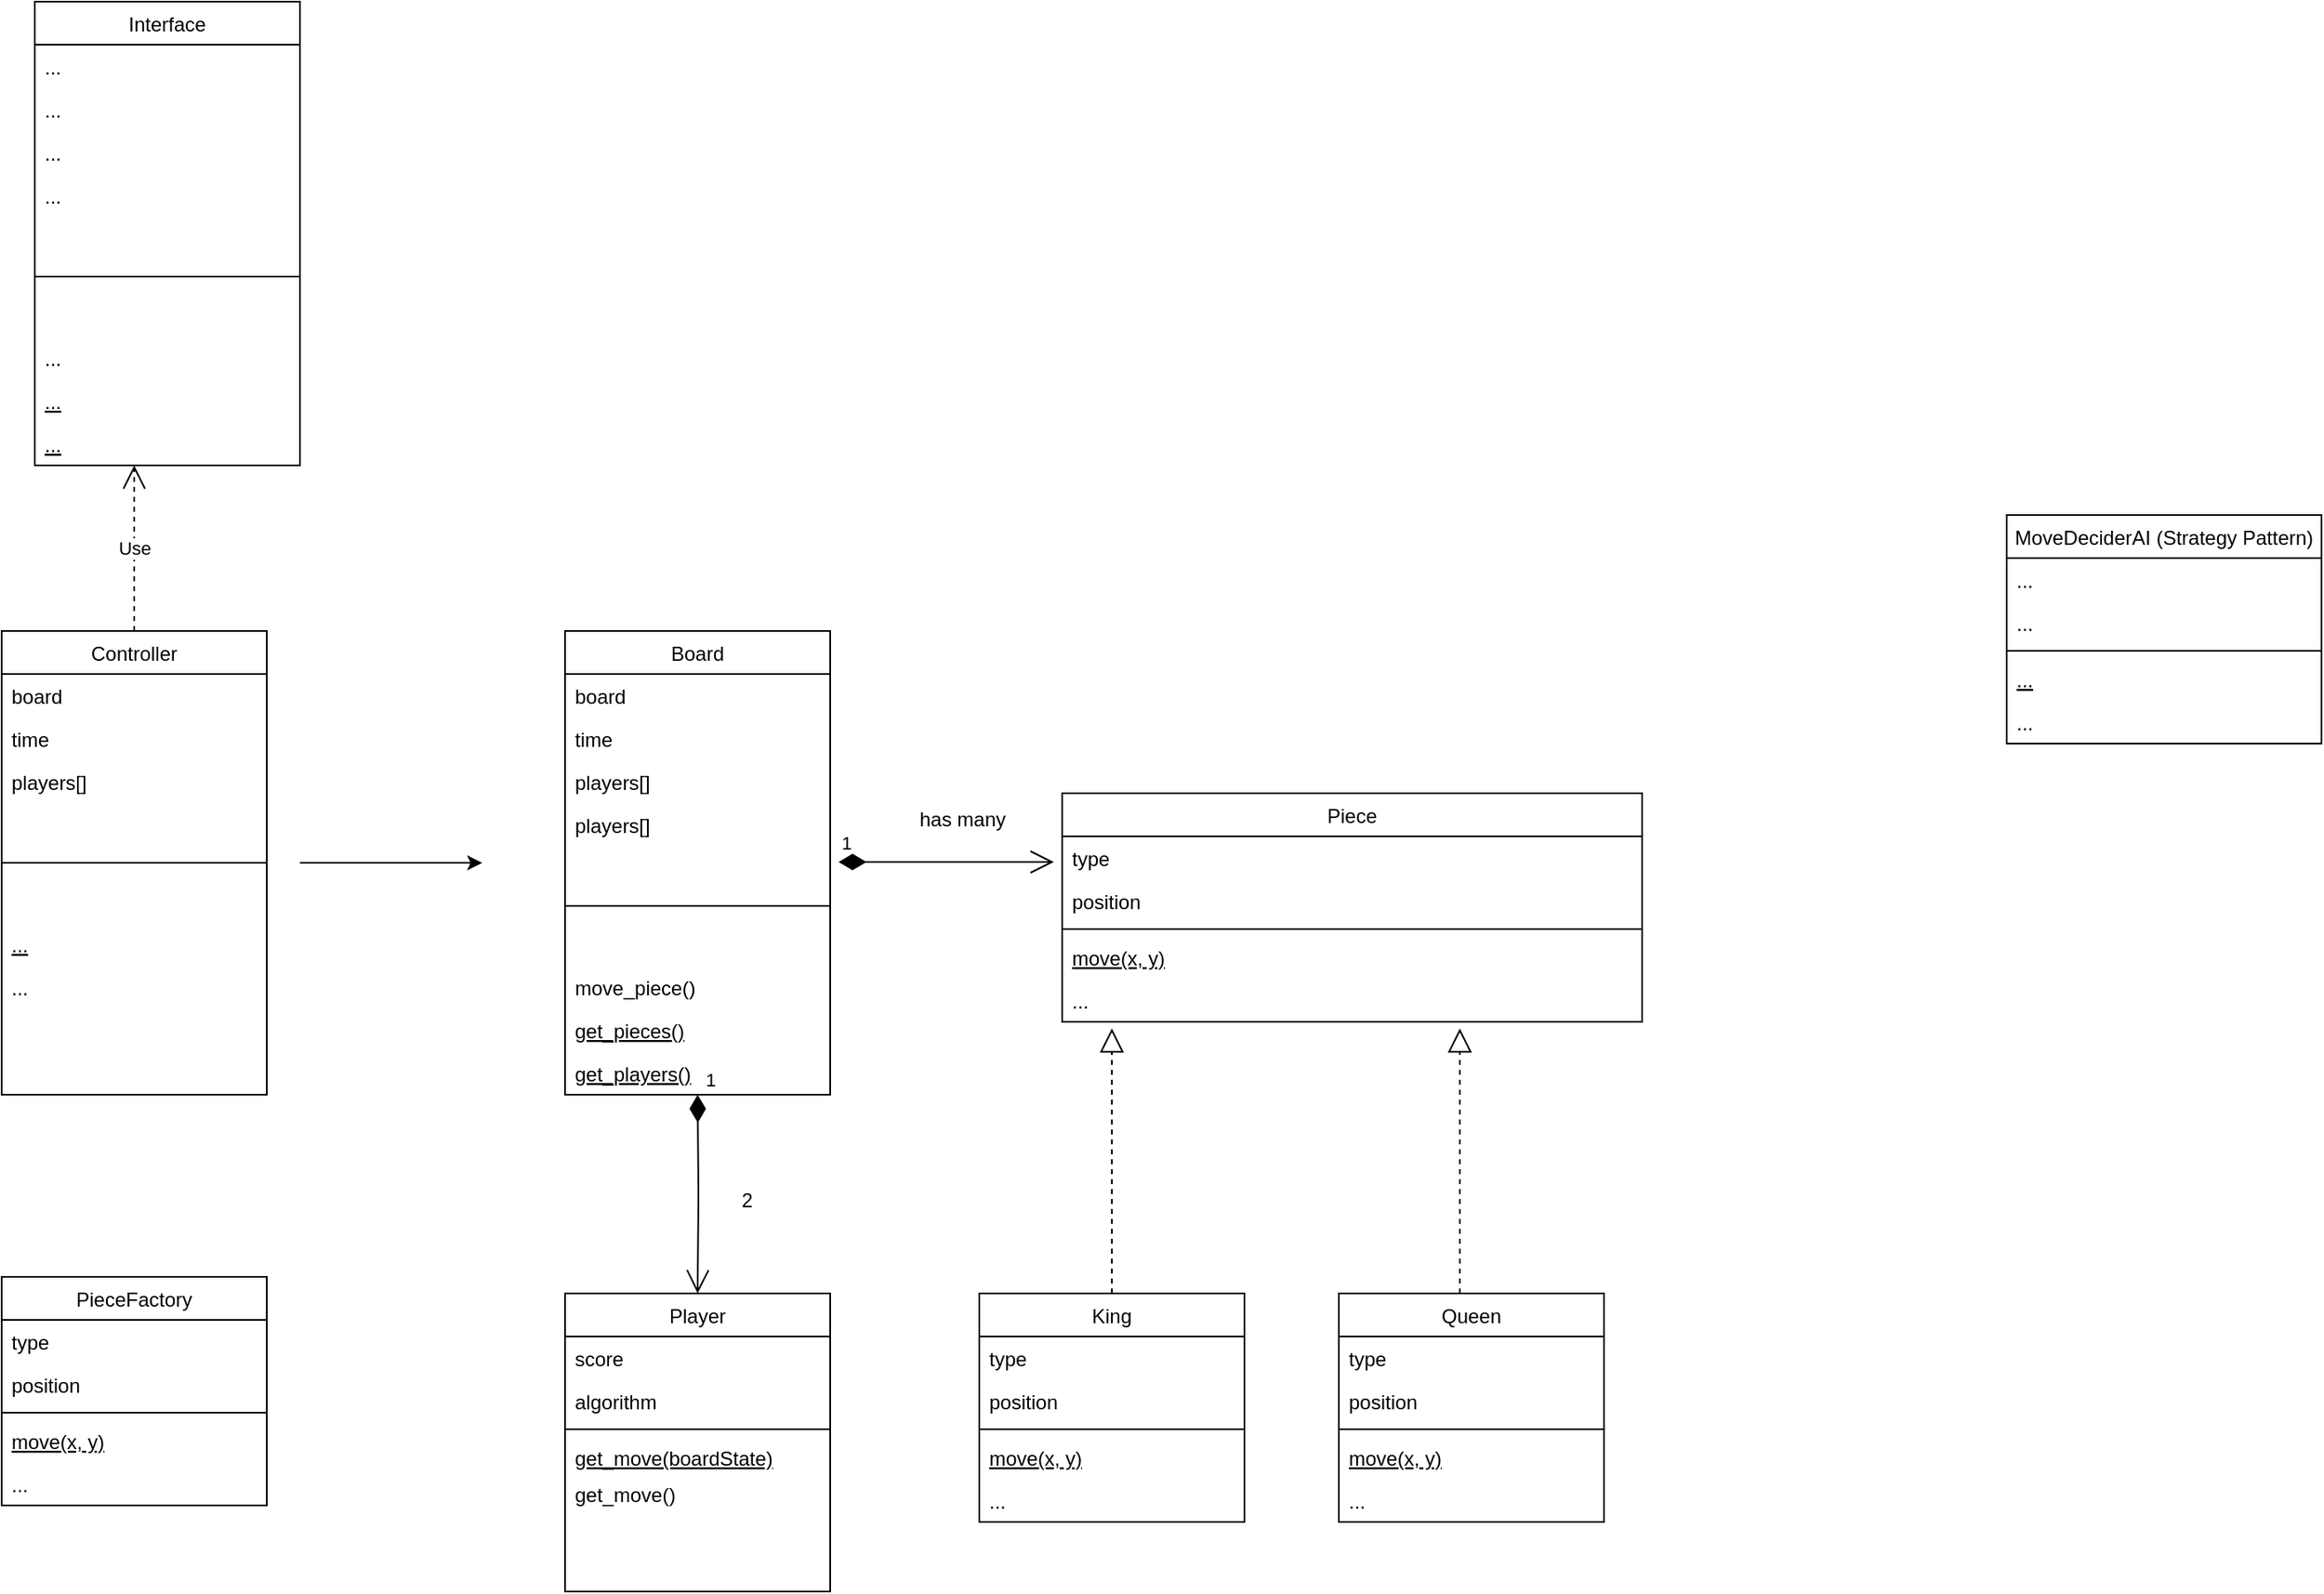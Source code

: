 <mxfile version="14.9.9" type="device"><diagram id="C5RBs43oDa-KdzZeNtuy" name="Page-1"><mxGraphModel dx="2249" dy="1850" grid="1" gridSize="10" guides="1" tooltips="1" connect="1" arrows="1" fold="1" page="1" pageScale="1" pageWidth="827" pageHeight="1169" math="0" shadow="0"><root><mxCell id="WIyWlLk6GJQsqaUBKTNV-0"/><mxCell id="WIyWlLk6GJQsqaUBKTNV-1" parent="WIyWlLk6GJQsqaUBKTNV-0"/><mxCell id="zkfFHV4jXpPFQw0GAbJ--6" value="Piece" style="swimlane;fontStyle=0;align=center;verticalAlign=top;childLayout=stackLayout;horizontal=1;startSize=26;horizontalStack=0;resizeParent=1;resizeLast=0;collapsible=1;marginBottom=0;rounded=0;shadow=0;strokeWidth=1;" parent="WIyWlLk6GJQsqaUBKTNV-1" vertex="1"><mxGeometry x="500" y="128" width="350" height="138" as="geometry"><mxRectangle x="130" y="380" width="160" height="26" as="alternateBounds"/></mxGeometry></mxCell><mxCell id="zkfFHV4jXpPFQw0GAbJ--7" value="type" style="text;align=left;verticalAlign=top;spacingLeft=4;spacingRight=4;overflow=hidden;rotatable=0;points=[[0,0.5],[1,0.5]];portConstraint=eastwest;" parent="zkfFHV4jXpPFQw0GAbJ--6" vertex="1"><mxGeometry y="26" width="350" height="26" as="geometry"/></mxCell><mxCell id="zkfFHV4jXpPFQw0GAbJ--8" value="position" style="text;align=left;verticalAlign=top;spacingLeft=4;spacingRight=4;overflow=hidden;rotatable=0;points=[[0,0.5],[1,0.5]];portConstraint=eastwest;rounded=0;shadow=0;html=0;" parent="zkfFHV4jXpPFQw0GAbJ--6" vertex="1"><mxGeometry y="52" width="350" height="26" as="geometry"/></mxCell><mxCell id="zkfFHV4jXpPFQw0GAbJ--9" value="" style="line;html=1;strokeWidth=1;align=left;verticalAlign=middle;spacingTop=-1;spacingLeft=3;spacingRight=3;rotatable=0;labelPosition=right;points=[];portConstraint=eastwest;" parent="zkfFHV4jXpPFQw0GAbJ--6" vertex="1"><mxGeometry y="78" width="350" height="8" as="geometry"/></mxCell><mxCell id="zkfFHV4jXpPFQw0GAbJ--10" value="move(x, y)" style="text;align=left;verticalAlign=top;spacingLeft=4;spacingRight=4;overflow=hidden;rotatable=0;points=[[0,0.5],[1,0.5]];portConstraint=eastwest;fontStyle=4" parent="zkfFHV4jXpPFQw0GAbJ--6" vertex="1"><mxGeometry y="86" width="350" height="26" as="geometry"/></mxCell><mxCell id="zkfFHV4jXpPFQw0GAbJ--11" value="..." style="text;align=left;verticalAlign=top;spacingLeft=4;spacingRight=4;overflow=hidden;rotatable=0;points=[[0,0.5],[1,0.5]];portConstraint=eastwest;" parent="zkfFHV4jXpPFQw0GAbJ--6" vertex="1"><mxGeometry y="112" width="350" height="26" as="geometry"/></mxCell><mxCell id="UywGxjXlRCgaR1KKl8iu-7" value="MoveDeciderAI (Strategy Pattern)" style="swimlane;fontStyle=0;align=center;verticalAlign=top;childLayout=stackLayout;horizontal=1;startSize=26;horizontalStack=0;resizeParent=1;resizeLast=0;collapsible=1;marginBottom=0;rounded=0;shadow=0;strokeWidth=1;" parent="WIyWlLk6GJQsqaUBKTNV-1" vertex="1"><mxGeometry x="1070" y="-40" width="190" height="138" as="geometry"><mxRectangle x="130" y="380" width="160" height="26" as="alternateBounds"/></mxGeometry></mxCell><mxCell id="UywGxjXlRCgaR1KKl8iu-8" value="..." style="text;align=left;verticalAlign=top;spacingLeft=4;spacingRight=4;overflow=hidden;rotatable=0;points=[[0,0.5],[1,0.5]];portConstraint=eastwest;" parent="UywGxjXlRCgaR1KKl8iu-7" vertex="1"><mxGeometry y="26" width="190" height="26" as="geometry"/></mxCell><mxCell id="UywGxjXlRCgaR1KKl8iu-9" value="..." style="text;align=left;verticalAlign=top;spacingLeft=4;spacingRight=4;overflow=hidden;rotatable=0;points=[[0,0.5],[1,0.5]];portConstraint=eastwest;rounded=0;shadow=0;html=0;" parent="UywGxjXlRCgaR1KKl8iu-7" vertex="1"><mxGeometry y="52" width="190" height="26" as="geometry"/></mxCell><mxCell id="UywGxjXlRCgaR1KKl8iu-10" value="" style="line;html=1;strokeWidth=1;align=left;verticalAlign=middle;spacingTop=-1;spacingLeft=3;spacingRight=3;rotatable=0;labelPosition=right;points=[];portConstraint=eastwest;" parent="UywGxjXlRCgaR1KKl8iu-7" vertex="1"><mxGeometry y="78" width="190" height="8" as="geometry"/></mxCell><mxCell id="UywGxjXlRCgaR1KKl8iu-11" value="..." style="text;align=left;verticalAlign=top;spacingLeft=4;spacingRight=4;overflow=hidden;rotatable=0;points=[[0,0.5],[1,0.5]];portConstraint=eastwest;fontStyle=4" parent="UywGxjXlRCgaR1KKl8iu-7" vertex="1"><mxGeometry y="86" width="190" height="26" as="geometry"/></mxCell><mxCell id="UywGxjXlRCgaR1KKl8iu-12" value="..." style="text;align=left;verticalAlign=top;spacingLeft=4;spacingRight=4;overflow=hidden;rotatable=0;points=[[0,0.5],[1,0.5]];portConstraint=eastwest;" parent="UywGxjXlRCgaR1KKl8iu-7" vertex="1"><mxGeometry y="112" width="190" height="26" as="geometry"/></mxCell><mxCell id="UywGxjXlRCgaR1KKl8iu-13" value="Board" style="swimlane;fontStyle=0;align=center;verticalAlign=top;childLayout=stackLayout;horizontal=1;startSize=26;horizontalStack=0;resizeParent=1;resizeLast=0;collapsible=1;marginBottom=0;rounded=0;shadow=0;strokeWidth=1;" parent="WIyWlLk6GJQsqaUBKTNV-1" vertex="1"><mxGeometry x="200" y="30" width="160" height="280" as="geometry"><mxRectangle x="130" y="380" width="160" height="26" as="alternateBounds"/></mxGeometry></mxCell><mxCell id="UywGxjXlRCgaR1KKl8iu-14" value="board" style="text;align=left;verticalAlign=top;spacingLeft=4;spacingRight=4;overflow=hidden;rotatable=0;points=[[0,0.5],[1,0.5]];portConstraint=eastwest;" parent="UywGxjXlRCgaR1KKl8iu-13" vertex="1"><mxGeometry y="26" width="160" height="26" as="geometry"/></mxCell><mxCell id="UywGxjXlRCgaR1KKl8iu-15" value="time" style="text;align=left;verticalAlign=top;spacingLeft=4;spacingRight=4;overflow=hidden;rotatable=0;points=[[0,0.5],[1,0.5]];portConstraint=eastwest;rounded=0;shadow=0;html=0;" parent="UywGxjXlRCgaR1KKl8iu-13" vertex="1"><mxGeometry y="52" width="160" height="26" as="geometry"/></mxCell><mxCell id="UywGxjXlRCgaR1KKl8iu-44" value="players[]" style="text;align=left;verticalAlign=top;spacingLeft=4;spacingRight=4;overflow=hidden;rotatable=0;points=[[0,0.5],[1,0.5]];portConstraint=eastwest;rounded=0;shadow=0;html=0;" parent="UywGxjXlRCgaR1KKl8iu-13" vertex="1"><mxGeometry y="78" width="160" height="26" as="geometry"/></mxCell><mxCell id="UywGxjXlRCgaR1KKl8iu-62" value="players[]" style="text;align=left;verticalAlign=top;spacingLeft=4;spacingRight=4;overflow=hidden;rotatable=0;points=[[0,0.5],[1,0.5]];portConstraint=eastwest;rounded=0;shadow=0;html=0;" parent="UywGxjXlRCgaR1KKl8iu-13" vertex="1"><mxGeometry y="104" width="160" height="26" as="geometry"/></mxCell><mxCell id="UywGxjXlRCgaR1KKl8iu-16" value="" style="line;html=1;strokeWidth=1;align=left;verticalAlign=middle;spacingTop=-1;spacingLeft=3;spacingRight=3;rotatable=0;labelPosition=right;points=[];portConstraint=eastwest;" parent="UywGxjXlRCgaR1KKl8iu-13" vertex="1"><mxGeometry y="130" width="160" height="72" as="geometry"/></mxCell><mxCell id="UywGxjXlRCgaR1KKl8iu-63" value="move_piece()" style="text;align=left;verticalAlign=top;spacingLeft=4;spacingRight=4;overflow=hidden;rotatable=0;points=[[0,0.5],[1,0.5]];portConstraint=eastwest;rounded=0;shadow=0;html=0;" parent="UywGxjXlRCgaR1KKl8iu-13" vertex="1"><mxGeometry y="202" width="160" height="26" as="geometry"/></mxCell><mxCell id="UywGxjXlRCgaR1KKl8iu-17" value="get_pieces()" style="text;align=left;verticalAlign=top;spacingLeft=4;spacingRight=4;overflow=hidden;rotatable=0;points=[[0,0.5],[1,0.5]];portConstraint=eastwest;fontStyle=4" parent="UywGxjXlRCgaR1KKl8iu-13" vertex="1"><mxGeometry y="228" width="160" height="26" as="geometry"/></mxCell><mxCell id="UywGxjXlRCgaR1KKl8iu-68" value="get_players()" style="text;align=left;verticalAlign=top;spacingLeft=4;spacingRight=4;overflow=hidden;rotatable=0;points=[[0,0.5],[1,0.5]];portConstraint=eastwest;fontStyle=4" parent="UywGxjXlRCgaR1KKl8iu-13" vertex="1"><mxGeometry y="254" width="160" height="26" as="geometry"/></mxCell><mxCell id="UywGxjXlRCgaR1KKl8iu-19" value="Player" style="swimlane;fontStyle=0;align=center;verticalAlign=top;childLayout=stackLayout;horizontal=1;startSize=26;horizontalStack=0;resizeParent=1;resizeLast=0;collapsible=1;marginBottom=0;rounded=0;shadow=0;strokeWidth=1;" parent="WIyWlLk6GJQsqaUBKTNV-1" vertex="1"><mxGeometry x="200" y="430" width="160" height="180" as="geometry"><mxRectangle x="130" y="380" width="160" height="26" as="alternateBounds"/></mxGeometry></mxCell><mxCell id="UywGxjXlRCgaR1KKl8iu-20" value="score" style="text;align=left;verticalAlign=top;spacingLeft=4;spacingRight=4;overflow=hidden;rotatable=0;points=[[0,0.5],[1,0.5]];portConstraint=eastwest;" parent="UywGxjXlRCgaR1KKl8iu-19" vertex="1"><mxGeometry y="26" width="160" height="26" as="geometry"/></mxCell><mxCell id="UywGxjXlRCgaR1KKl8iu-21" value="algorithm" style="text;align=left;verticalAlign=top;spacingLeft=4;spacingRight=4;overflow=hidden;rotatable=0;points=[[0,0.5],[1,0.5]];portConstraint=eastwest;rounded=0;shadow=0;html=0;" parent="UywGxjXlRCgaR1KKl8iu-19" vertex="1"><mxGeometry y="52" width="160" height="26" as="geometry"/></mxCell><mxCell id="UywGxjXlRCgaR1KKl8iu-22" value="" style="line;html=1;strokeWidth=1;align=left;verticalAlign=middle;spacingTop=-1;spacingLeft=3;spacingRight=3;rotatable=0;labelPosition=right;points=[];portConstraint=eastwest;" parent="UywGxjXlRCgaR1KKl8iu-19" vertex="1"><mxGeometry y="78" width="160" height="8" as="geometry"/></mxCell><mxCell id="UywGxjXlRCgaR1KKl8iu-23" value="get_move(boardState)" style="text;align=left;verticalAlign=top;spacingLeft=4;spacingRight=4;overflow=hidden;rotatable=0;points=[[0,0.5],[1,0.5]];portConstraint=eastwest;fontStyle=4" parent="UywGxjXlRCgaR1KKl8iu-19" vertex="1"><mxGeometry y="86" width="160" height="22" as="geometry"/></mxCell><mxCell id="UywGxjXlRCgaR1KKl8iu-24" value="get_move()" style="text;align=left;verticalAlign=top;spacingLeft=4;spacingRight=4;overflow=hidden;rotatable=0;points=[[0,0.5],[1,0.5]];portConstraint=eastwest;" parent="UywGxjXlRCgaR1KKl8iu-19" vertex="1"><mxGeometry y="108" width="160" height="68" as="geometry"/></mxCell><mxCell id="UywGxjXlRCgaR1KKl8iu-38" value="has many" style="text;align=center;fontStyle=0;verticalAlign=middle;spacingLeft=3;spacingRight=3;strokeColor=none;rotatable=0;points=[[0,0.5],[1,0.5]];portConstraint=eastwest;" parent="WIyWlLk6GJQsqaUBKTNV-1" vertex="1"><mxGeometry x="400" y="130" width="80" height="26" as="geometry"/></mxCell><mxCell id="UywGxjXlRCgaR1KKl8iu-43" value="2" style="text;align=center;fontStyle=0;verticalAlign=middle;spacingLeft=3;spacingRight=3;strokeColor=none;rotatable=0;points=[[0,0.5],[1,0.5]];portConstraint=eastwest;" parent="WIyWlLk6GJQsqaUBKTNV-1" vertex="1"><mxGeometry x="270" y="360" width="80" height="26" as="geometry"/></mxCell><mxCell id="UywGxjXlRCgaR1KKl8iu-54" value="Controller" style="swimlane;fontStyle=0;align=center;verticalAlign=top;childLayout=stackLayout;horizontal=1;startSize=26;horizontalStack=0;resizeParent=1;resizeLast=0;collapsible=1;marginBottom=0;rounded=0;shadow=0;strokeWidth=1;" parent="WIyWlLk6GJQsqaUBKTNV-1" vertex="1"><mxGeometry x="-140" y="30" width="160" height="280" as="geometry"><mxRectangle x="130" y="380" width="160" height="26" as="alternateBounds"/></mxGeometry></mxCell><mxCell id="UywGxjXlRCgaR1KKl8iu-70" value="Use" style="endArrow=open;endSize=12;dashed=1;html=1;" parent="UywGxjXlRCgaR1KKl8iu-54" edge="1"><mxGeometry width="160" relative="1" as="geometry"><mxPoint x="80" as="sourcePoint"/><mxPoint x="80" y="-100" as="targetPoint"/></mxGeometry></mxCell><mxCell id="UywGxjXlRCgaR1KKl8iu-55" value="board" style="text;align=left;verticalAlign=top;spacingLeft=4;spacingRight=4;overflow=hidden;rotatable=0;points=[[0,0.5],[1,0.5]];portConstraint=eastwest;" parent="UywGxjXlRCgaR1KKl8iu-54" vertex="1"><mxGeometry y="26" width="160" height="26" as="geometry"/></mxCell><mxCell id="UywGxjXlRCgaR1KKl8iu-56" value="time" style="text;align=left;verticalAlign=top;spacingLeft=4;spacingRight=4;overflow=hidden;rotatable=0;points=[[0,0.5],[1,0.5]];portConstraint=eastwest;rounded=0;shadow=0;html=0;" parent="UywGxjXlRCgaR1KKl8iu-54" vertex="1"><mxGeometry y="52" width="160" height="26" as="geometry"/></mxCell><mxCell id="UywGxjXlRCgaR1KKl8iu-57" value="players[]" style="text;align=left;verticalAlign=top;spacingLeft=4;spacingRight=4;overflow=hidden;rotatable=0;points=[[0,0.5],[1,0.5]];portConstraint=eastwest;rounded=0;shadow=0;html=0;" parent="UywGxjXlRCgaR1KKl8iu-54" vertex="1"><mxGeometry y="78" width="160" height="26" as="geometry"/></mxCell><mxCell id="UywGxjXlRCgaR1KKl8iu-58" value="" style="line;html=1;strokeWidth=1;align=left;verticalAlign=middle;spacingTop=-1;spacingLeft=3;spacingRight=3;rotatable=0;labelPosition=right;points=[];portConstraint=eastwest;" parent="UywGxjXlRCgaR1KKl8iu-54" vertex="1"><mxGeometry y="104" width="160" height="72" as="geometry"/></mxCell><mxCell id="UywGxjXlRCgaR1KKl8iu-59" value="..." style="text;align=left;verticalAlign=top;spacingLeft=4;spacingRight=4;overflow=hidden;rotatable=0;points=[[0,0.5],[1,0.5]];portConstraint=eastwest;fontStyle=4" parent="UywGxjXlRCgaR1KKl8iu-54" vertex="1"><mxGeometry y="176" width="160" height="26" as="geometry"/></mxCell><mxCell id="UywGxjXlRCgaR1KKl8iu-60" value="..." style="text;align=left;verticalAlign=top;spacingLeft=4;spacingRight=4;overflow=hidden;rotatable=0;points=[[0,0.5],[1,0.5]];portConstraint=eastwest;" parent="UywGxjXlRCgaR1KKl8iu-54" vertex="1"><mxGeometry y="202" width="160" height="26" as="geometry"/></mxCell><mxCell id="UywGxjXlRCgaR1KKl8iu-61" value="1" style="endArrow=open;html=1;endSize=12;startArrow=diamondThin;startSize=14;startFill=1;edgeStyle=orthogonalEdgeStyle;align=left;verticalAlign=bottom;" parent="WIyWlLk6GJQsqaUBKTNV-1" edge="1"><mxGeometry x="-1" y="3" relative="1" as="geometry"><mxPoint x="365" y="169.5" as="sourcePoint"/><mxPoint x="495" y="169.5" as="targetPoint"/></mxGeometry></mxCell><mxCell id="UywGxjXlRCgaR1KKl8iu-65" value="1" style="endArrow=open;html=1;endSize=12;startArrow=diamondThin;startSize=14;startFill=1;edgeStyle=orthogonalEdgeStyle;align=left;verticalAlign=bottom;entryX=0.5;entryY=0;entryDx=0;entryDy=0;" parent="WIyWlLk6GJQsqaUBKTNV-1" target="UywGxjXlRCgaR1KKl8iu-19" edge="1"><mxGeometry x="-1" y="3" relative="1" as="geometry"><mxPoint x="280" y="310" as="sourcePoint"/><mxPoint x="440" y="310" as="targetPoint"/></mxGeometry></mxCell><mxCell id="UywGxjXlRCgaR1KKl8iu-71" value="Interface" style="swimlane;fontStyle=0;align=center;verticalAlign=top;childLayout=stackLayout;horizontal=1;startSize=26;horizontalStack=0;resizeParent=1;resizeLast=0;collapsible=1;marginBottom=0;rounded=0;shadow=0;strokeWidth=1;" parent="WIyWlLk6GJQsqaUBKTNV-1" vertex="1"><mxGeometry x="-120" y="-350" width="160" height="280" as="geometry"><mxRectangle x="130" y="380" width="160" height="26" as="alternateBounds"/></mxGeometry></mxCell><mxCell id="UywGxjXlRCgaR1KKl8iu-72" value="..." style="text;align=left;verticalAlign=top;spacingLeft=4;spacingRight=4;overflow=hidden;rotatable=0;points=[[0,0.5],[1,0.5]];portConstraint=eastwest;" parent="UywGxjXlRCgaR1KKl8iu-71" vertex="1"><mxGeometry y="26" width="160" height="26" as="geometry"/></mxCell><mxCell id="UywGxjXlRCgaR1KKl8iu-73" value="..." style="text;align=left;verticalAlign=top;spacingLeft=4;spacingRight=4;overflow=hidden;rotatable=0;points=[[0,0.5],[1,0.5]];portConstraint=eastwest;rounded=0;shadow=0;html=0;" parent="UywGxjXlRCgaR1KKl8iu-71" vertex="1"><mxGeometry y="52" width="160" height="26" as="geometry"/></mxCell><mxCell id="UywGxjXlRCgaR1KKl8iu-74" value="..." style="text;align=left;verticalAlign=top;spacingLeft=4;spacingRight=4;overflow=hidden;rotatable=0;points=[[0,0.5],[1,0.5]];portConstraint=eastwest;rounded=0;shadow=0;html=0;" parent="UywGxjXlRCgaR1KKl8iu-71" vertex="1"><mxGeometry y="78" width="160" height="26" as="geometry"/></mxCell><mxCell id="UywGxjXlRCgaR1KKl8iu-75" value="..." style="text;align=left;verticalAlign=top;spacingLeft=4;spacingRight=4;overflow=hidden;rotatable=0;points=[[0,0.5],[1,0.5]];portConstraint=eastwest;rounded=0;shadow=0;html=0;" parent="UywGxjXlRCgaR1KKl8iu-71" vertex="1"><mxGeometry y="104" width="160" height="26" as="geometry"/></mxCell><mxCell id="UywGxjXlRCgaR1KKl8iu-76" value="" style="line;html=1;strokeWidth=1;align=left;verticalAlign=middle;spacingTop=-1;spacingLeft=3;spacingRight=3;rotatable=0;labelPosition=right;points=[];portConstraint=eastwest;" parent="UywGxjXlRCgaR1KKl8iu-71" vertex="1"><mxGeometry y="130" width="160" height="72" as="geometry"/></mxCell><mxCell id="UywGxjXlRCgaR1KKl8iu-77" value="..." style="text;align=left;verticalAlign=top;spacingLeft=4;spacingRight=4;overflow=hidden;rotatable=0;points=[[0,0.5],[1,0.5]];portConstraint=eastwest;rounded=0;shadow=0;html=0;" parent="UywGxjXlRCgaR1KKl8iu-71" vertex="1"><mxGeometry y="202" width="160" height="26" as="geometry"/></mxCell><mxCell id="UywGxjXlRCgaR1KKl8iu-78" value="..." style="text;align=left;verticalAlign=top;spacingLeft=4;spacingRight=4;overflow=hidden;rotatable=0;points=[[0,0.5],[1,0.5]];portConstraint=eastwest;fontStyle=4" parent="UywGxjXlRCgaR1KKl8iu-71" vertex="1"><mxGeometry y="228" width="160" height="26" as="geometry"/></mxCell><mxCell id="UywGxjXlRCgaR1KKl8iu-79" value="..." style="text;align=left;verticalAlign=top;spacingLeft=4;spacingRight=4;overflow=hidden;rotatable=0;points=[[0,0.5],[1,0.5]];portConstraint=eastwest;fontStyle=4" parent="UywGxjXlRCgaR1KKl8iu-71" vertex="1"><mxGeometry y="254" width="160" height="26" as="geometry"/></mxCell><mxCell id="3VJK9x-Kh0x7ai3g3daN-0" value="" style="endArrow=classic;html=1;" edge="1" parent="WIyWlLk6GJQsqaUBKTNV-1"><mxGeometry width="50" height="50" relative="1" as="geometry"><mxPoint x="40" y="170" as="sourcePoint"/><mxPoint x="150" y="170" as="targetPoint"/></mxGeometry></mxCell><mxCell id="3VJK9x-Kh0x7ai3g3daN-2" value="PieceFactory" style="swimlane;fontStyle=0;align=center;verticalAlign=top;childLayout=stackLayout;horizontal=1;startSize=26;horizontalStack=0;resizeParent=1;resizeLast=0;collapsible=1;marginBottom=0;rounded=0;shadow=0;strokeWidth=1;" vertex="1" parent="WIyWlLk6GJQsqaUBKTNV-1"><mxGeometry x="-140" y="420" width="160" height="138" as="geometry"><mxRectangle x="130" y="380" width="160" height="26" as="alternateBounds"/></mxGeometry></mxCell><mxCell id="3VJK9x-Kh0x7ai3g3daN-3" value="type" style="text;align=left;verticalAlign=top;spacingLeft=4;spacingRight=4;overflow=hidden;rotatable=0;points=[[0,0.5],[1,0.5]];portConstraint=eastwest;" vertex="1" parent="3VJK9x-Kh0x7ai3g3daN-2"><mxGeometry y="26" width="160" height="26" as="geometry"/></mxCell><mxCell id="3VJK9x-Kh0x7ai3g3daN-4" value="position" style="text;align=left;verticalAlign=top;spacingLeft=4;spacingRight=4;overflow=hidden;rotatable=0;points=[[0,0.5],[1,0.5]];portConstraint=eastwest;rounded=0;shadow=0;html=0;" vertex="1" parent="3VJK9x-Kh0x7ai3g3daN-2"><mxGeometry y="52" width="160" height="26" as="geometry"/></mxCell><mxCell id="3VJK9x-Kh0x7ai3g3daN-5" value="" style="line;html=1;strokeWidth=1;align=left;verticalAlign=middle;spacingTop=-1;spacingLeft=3;spacingRight=3;rotatable=0;labelPosition=right;points=[];portConstraint=eastwest;" vertex="1" parent="3VJK9x-Kh0x7ai3g3daN-2"><mxGeometry y="78" width="160" height="8" as="geometry"/></mxCell><mxCell id="3VJK9x-Kh0x7ai3g3daN-6" value="move(x, y)" style="text;align=left;verticalAlign=top;spacingLeft=4;spacingRight=4;overflow=hidden;rotatable=0;points=[[0,0.5],[1,0.5]];portConstraint=eastwest;fontStyle=4" vertex="1" parent="3VJK9x-Kh0x7ai3g3daN-2"><mxGeometry y="86" width="160" height="26" as="geometry"/></mxCell><mxCell id="3VJK9x-Kh0x7ai3g3daN-7" value="..." style="text;align=left;verticalAlign=top;spacingLeft=4;spacingRight=4;overflow=hidden;rotatable=0;points=[[0,0.5],[1,0.5]];portConstraint=eastwest;" vertex="1" parent="3VJK9x-Kh0x7ai3g3daN-2"><mxGeometry y="112" width="160" height="26" as="geometry"/></mxCell><mxCell id="3VJK9x-Kh0x7ai3g3daN-9" value="" style="endArrow=block;dashed=1;endFill=0;endSize=12;html=1;" edge="1" parent="WIyWlLk6GJQsqaUBKTNV-1"><mxGeometry width="160" relative="1" as="geometry"><mxPoint x="530" y="430" as="sourcePoint"/><mxPoint x="530" y="270" as="targetPoint"/></mxGeometry></mxCell><mxCell id="3VJK9x-Kh0x7ai3g3daN-10" value="King" style="swimlane;fontStyle=0;align=center;verticalAlign=top;childLayout=stackLayout;horizontal=1;startSize=26;horizontalStack=0;resizeParent=1;resizeLast=0;collapsible=1;marginBottom=0;rounded=0;shadow=0;strokeWidth=1;" vertex="1" parent="WIyWlLk6GJQsqaUBKTNV-1"><mxGeometry x="450" y="430" width="160" height="138" as="geometry"><mxRectangle x="130" y="380" width="160" height="26" as="alternateBounds"/></mxGeometry></mxCell><mxCell id="3VJK9x-Kh0x7ai3g3daN-11" value="type" style="text;align=left;verticalAlign=top;spacingLeft=4;spacingRight=4;overflow=hidden;rotatable=0;points=[[0,0.5],[1,0.5]];portConstraint=eastwest;" vertex="1" parent="3VJK9x-Kh0x7ai3g3daN-10"><mxGeometry y="26" width="160" height="26" as="geometry"/></mxCell><mxCell id="3VJK9x-Kh0x7ai3g3daN-12" value="position" style="text;align=left;verticalAlign=top;spacingLeft=4;spacingRight=4;overflow=hidden;rotatable=0;points=[[0,0.5],[1,0.5]];portConstraint=eastwest;rounded=0;shadow=0;html=0;" vertex="1" parent="3VJK9x-Kh0x7ai3g3daN-10"><mxGeometry y="52" width="160" height="26" as="geometry"/></mxCell><mxCell id="3VJK9x-Kh0x7ai3g3daN-13" value="" style="line;html=1;strokeWidth=1;align=left;verticalAlign=middle;spacingTop=-1;spacingLeft=3;spacingRight=3;rotatable=0;labelPosition=right;points=[];portConstraint=eastwest;" vertex="1" parent="3VJK9x-Kh0x7ai3g3daN-10"><mxGeometry y="78" width="160" height="8" as="geometry"/></mxCell><mxCell id="3VJK9x-Kh0x7ai3g3daN-14" value="move(x, y)" style="text;align=left;verticalAlign=top;spacingLeft=4;spacingRight=4;overflow=hidden;rotatable=0;points=[[0,0.5],[1,0.5]];portConstraint=eastwest;fontStyle=4" vertex="1" parent="3VJK9x-Kh0x7ai3g3daN-10"><mxGeometry y="86" width="160" height="26" as="geometry"/></mxCell><mxCell id="3VJK9x-Kh0x7ai3g3daN-15" value="..." style="text;align=left;verticalAlign=top;spacingLeft=4;spacingRight=4;overflow=hidden;rotatable=0;points=[[0,0.5],[1,0.5]];portConstraint=eastwest;" vertex="1" parent="3VJK9x-Kh0x7ai3g3daN-10"><mxGeometry y="112" width="160" height="26" as="geometry"/></mxCell><mxCell id="3VJK9x-Kh0x7ai3g3daN-16" value="Queen" style="swimlane;fontStyle=0;align=center;verticalAlign=top;childLayout=stackLayout;horizontal=1;startSize=26;horizontalStack=0;resizeParent=1;resizeLast=0;collapsible=1;marginBottom=0;rounded=0;shadow=0;strokeWidth=1;" vertex="1" parent="WIyWlLk6GJQsqaUBKTNV-1"><mxGeometry x="667" y="430" width="160" height="138" as="geometry"><mxRectangle x="130" y="380" width="160" height="26" as="alternateBounds"/></mxGeometry></mxCell><mxCell id="3VJK9x-Kh0x7ai3g3daN-17" value="type" style="text;align=left;verticalAlign=top;spacingLeft=4;spacingRight=4;overflow=hidden;rotatable=0;points=[[0,0.5],[1,0.5]];portConstraint=eastwest;" vertex="1" parent="3VJK9x-Kh0x7ai3g3daN-16"><mxGeometry y="26" width="160" height="26" as="geometry"/></mxCell><mxCell id="3VJK9x-Kh0x7ai3g3daN-18" value="position" style="text;align=left;verticalAlign=top;spacingLeft=4;spacingRight=4;overflow=hidden;rotatable=0;points=[[0,0.5],[1,0.5]];portConstraint=eastwest;rounded=0;shadow=0;html=0;" vertex="1" parent="3VJK9x-Kh0x7ai3g3daN-16"><mxGeometry y="52" width="160" height="26" as="geometry"/></mxCell><mxCell id="3VJK9x-Kh0x7ai3g3daN-19" value="" style="line;html=1;strokeWidth=1;align=left;verticalAlign=middle;spacingTop=-1;spacingLeft=3;spacingRight=3;rotatable=0;labelPosition=right;points=[];portConstraint=eastwest;" vertex="1" parent="3VJK9x-Kh0x7ai3g3daN-16"><mxGeometry y="78" width="160" height="8" as="geometry"/></mxCell><mxCell id="3VJK9x-Kh0x7ai3g3daN-20" value="move(x, y)" style="text;align=left;verticalAlign=top;spacingLeft=4;spacingRight=4;overflow=hidden;rotatable=0;points=[[0,0.5],[1,0.5]];portConstraint=eastwest;fontStyle=4" vertex="1" parent="3VJK9x-Kh0x7ai3g3daN-16"><mxGeometry y="86" width="160" height="26" as="geometry"/></mxCell><mxCell id="3VJK9x-Kh0x7ai3g3daN-21" value="..." style="text;align=left;verticalAlign=top;spacingLeft=4;spacingRight=4;overflow=hidden;rotatable=0;points=[[0,0.5],[1,0.5]];portConstraint=eastwest;" vertex="1" parent="3VJK9x-Kh0x7ai3g3daN-16"><mxGeometry y="112" width="160" height="26" as="geometry"/></mxCell><mxCell id="3VJK9x-Kh0x7ai3g3daN-22" value="" style="endArrow=block;dashed=1;endFill=0;endSize=12;html=1;" edge="1" parent="WIyWlLk6GJQsqaUBKTNV-1"><mxGeometry width="160" relative="1" as="geometry"><mxPoint x="740" y="430" as="sourcePoint"/><mxPoint x="740" y="270" as="targetPoint"/></mxGeometry></mxCell></root></mxGraphModel></diagram></mxfile>